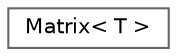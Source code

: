 digraph "Graphical Class Hierarchy"
{
 // LATEX_PDF_SIZE
  bgcolor="transparent";
  edge [fontname=Helvetica,fontsize=10,labelfontname=Helvetica,labelfontsize=10];
  node [fontname=Helvetica,fontsize=10,shape=box,height=0.2,width=0.4];
  rankdir="LR";
  Node0 [label="Matrix\< T \>",height=0.2,width=0.4,color="grey40", fillcolor="white", style="filled",URL="$class_matrix.html",tooltip=" "];
}
